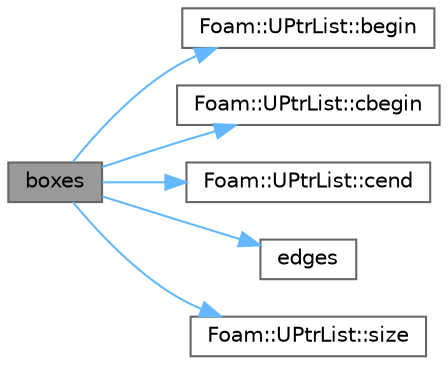 digraph "boxes"
{
 // LATEX_PDF_SIZE
  bgcolor="transparent";
  edge [fontname=Helvetica,fontsize=10,labelfontname=Helvetica,labelfontsize=10];
  node [fontname=Helvetica,fontsize=10,shape=box,height=0.2,width=0.4];
  rankdir="LR";
  Node1 [id="Node000001",label="boxes",height=0.2,width=0.4,color="gray40", fillcolor="grey60", style="filled", fontcolor="black",tooltip=" "];
  Node1 -> Node2 [id="edge1_Node000001_Node000002",color="steelblue1",style="solid",tooltip=" "];
  Node2 [id="Node000002",label="Foam::UPtrList::begin",height=0.2,width=0.4,color="grey40", fillcolor="white", style="filled",URL="$classFoam_1_1UPtrList.html#a169ad4153b300672ec298a08076e707b",tooltip=" "];
  Node1 -> Node3 [id="edge2_Node000001_Node000003",color="steelblue1",style="solid",tooltip=" "];
  Node3 [id="Node000003",label="Foam::UPtrList::cbegin",height=0.2,width=0.4,color="grey40", fillcolor="white", style="filled",URL="$classFoam_1_1UPtrList.html#a9f2206db85fdfd40934f8ca7867aeb9c",tooltip=" "];
  Node1 -> Node4 [id="edge3_Node000001_Node000004",color="steelblue1",style="solid",tooltip=" "];
  Node4 [id="Node000004",label="Foam::UPtrList::cend",height=0.2,width=0.4,color="grey40", fillcolor="white", style="filled",URL="$classFoam_1_1UPtrList.html#a86b6dc706ecc3df5a0b6dabadb365122",tooltip=" "];
  Node1 -> Node5 [id="edge4_Node000001_Node000005",color="steelblue1",style="solid",tooltip=" "];
  Node5 [id="Node000005",label="edges",height=0.2,width=0.4,color="grey40", fillcolor="white", style="filled",URL="$classFoam_1_1treeDataEdge.html#a5e469f52fa47e8970fb6c24cb5b02151",tooltip=" "];
  Node1 -> Node6 [id="edge5_Node000001_Node000006",color="steelblue1",style="solid",tooltip=" "];
  Node6 [id="Node000006",label="Foam::UPtrList::size",height=0.2,width=0.4,color="grey40", fillcolor="white", style="filled",URL="$classFoam_1_1UPtrList.html#a95603446b248fe1ecf5dc59bcc2eaff0",tooltip=" "];
}
